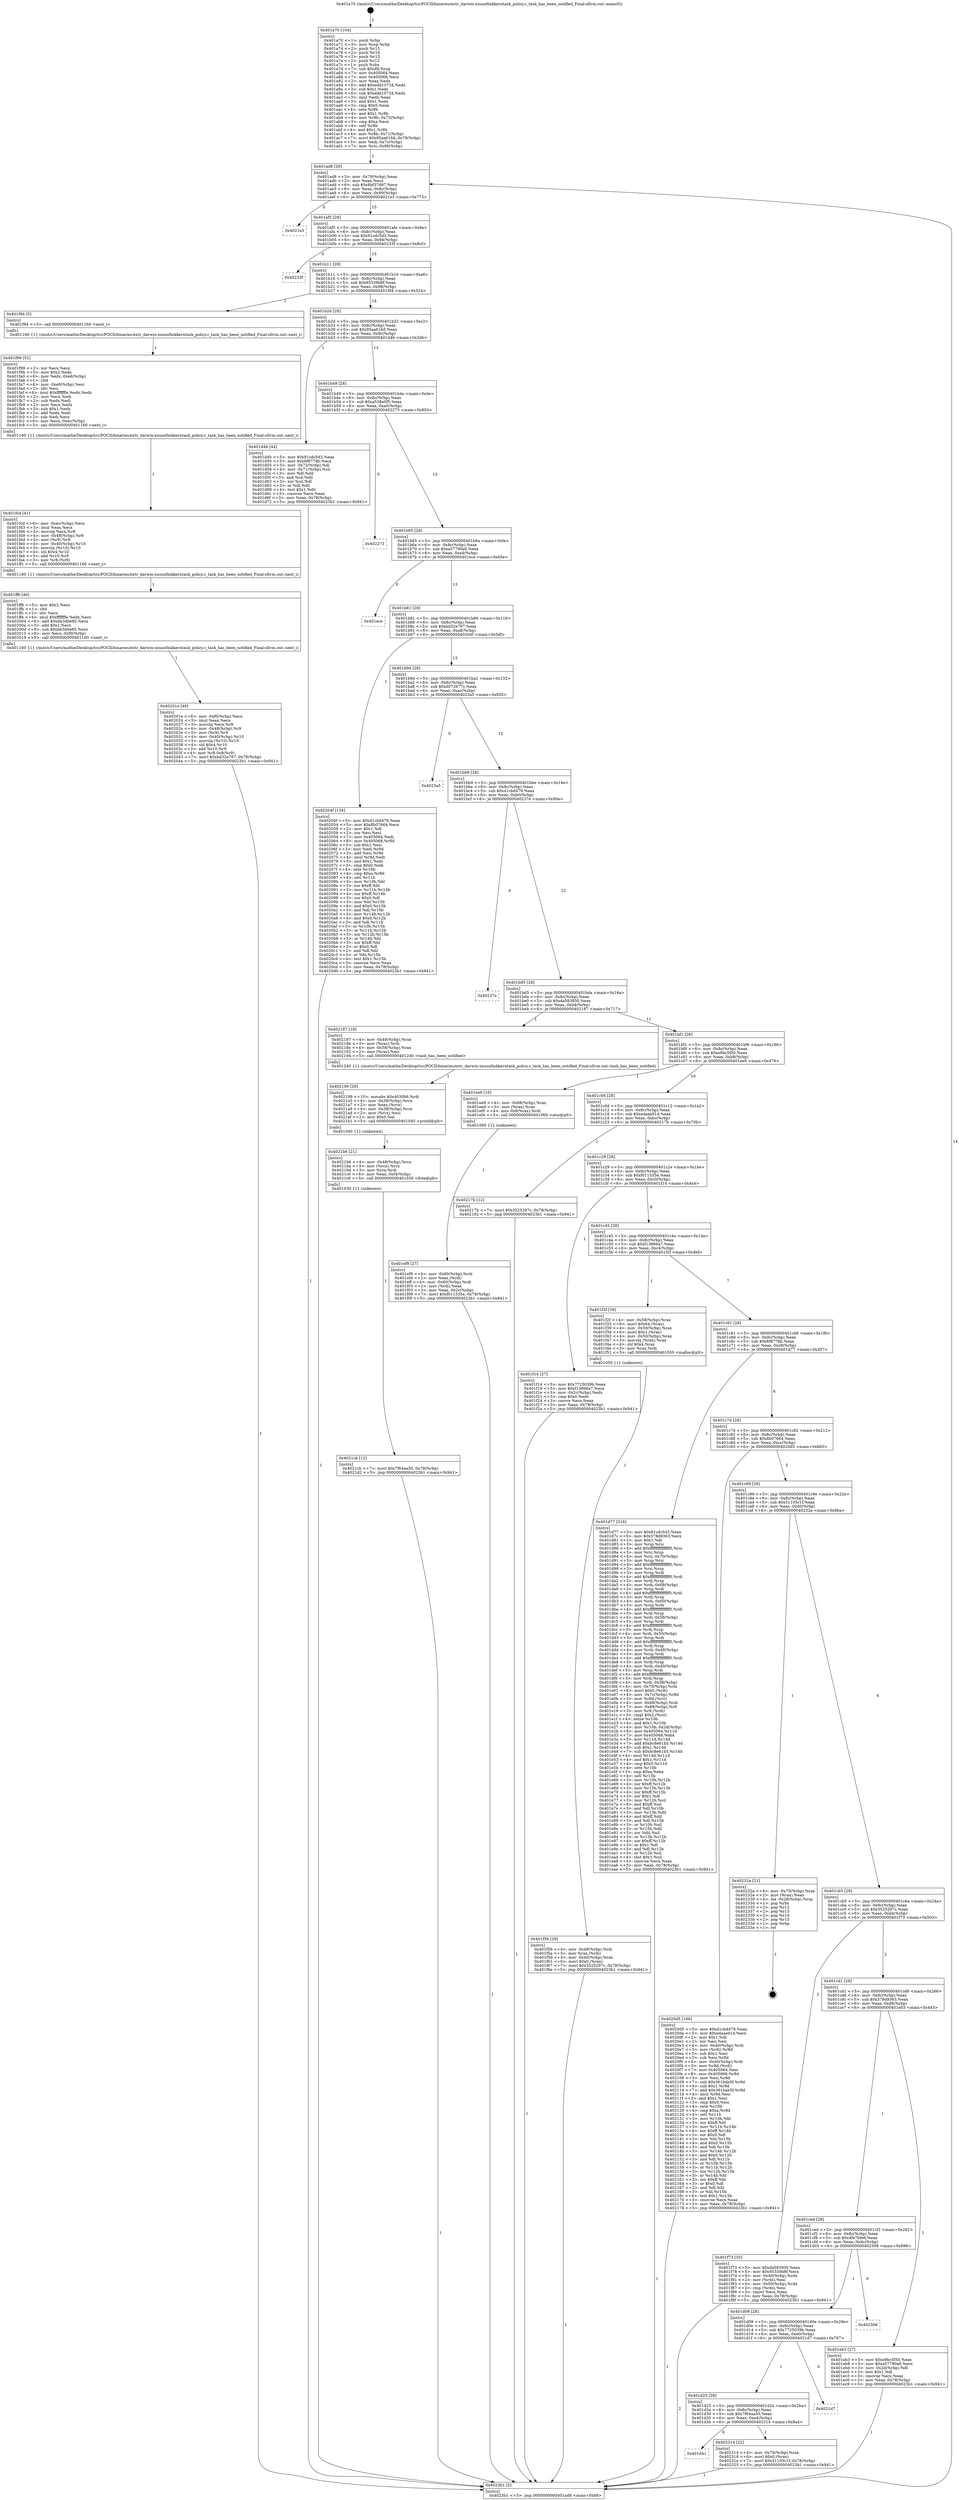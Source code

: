 digraph "0x401a70" {
  label = "0x401a70 (/mnt/c/Users/mathe/Desktop/tcc/POCII/binaries/extr_darwin-xnuosfmkkerntask_policy.c_task_has_been_notified_Final-ollvm.out::main(0))"
  labelloc = "t"
  node[shape=record]

  Entry [label="",width=0.3,height=0.3,shape=circle,fillcolor=black,style=filled]
  "0x401ad8" [label="{
     0x401ad8 [29]\l
     | [instrs]\l
     &nbsp;&nbsp;0x401ad8 \<+3\>: mov -0x78(%rbp),%eax\l
     &nbsp;&nbsp;0x401adb \<+2\>: mov %eax,%ecx\l
     &nbsp;&nbsp;0x401add \<+6\>: sub $0x8bf37d97,%ecx\l
     &nbsp;&nbsp;0x401ae3 \<+6\>: mov %eax,-0x8c(%rbp)\l
     &nbsp;&nbsp;0x401ae9 \<+6\>: mov %ecx,-0x90(%rbp)\l
     &nbsp;&nbsp;0x401aef \<+6\>: je 00000000004021e3 \<main+0x773\>\l
  }"]
  "0x4021e3" [label="{
     0x4021e3\l
  }", style=dashed]
  "0x401af5" [label="{
     0x401af5 [28]\l
     | [instrs]\l
     &nbsp;&nbsp;0x401af5 \<+5\>: jmp 0000000000401afa \<main+0x8a\>\l
     &nbsp;&nbsp;0x401afa \<+6\>: mov -0x8c(%rbp),%eax\l
     &nbsp;&nbsp;0x401b00 \<+5\>: sub $0x91cdc5d3,%eax\l
     &nbsp;&nbsp;0x401b05 \<+6\>: mov %eax,-0x94(%rbp)\l
     &nbsp;&nbsp;0x401b0b \<+6\>: je 000000000040233f \<main+0x8cf\>\l
  }"]
  Exit [label="",width=0.3,height=0.3,shape=circle,fillcolor=black,style=filled,peripheries=2]
  "0x40233f" [label="{
     0x40233f\l
  }", style=dashed]
  "0x401b11" [label="{
     0x401b11 [28]\l
     | [instrs]\l
     &nbsp;&nbsp;0x401b11 \<+5\>: jmp 0000000000401b16 \<main+0xa6\>\l
     &nbsp;&nbsp;0x401b16 \<+6\>: mov -0x8c(%rbp),%eax\l
     &nbsp;&nbsp;0x401b1c \<+5\>: sub $0x95339b8f,%eax\l
     &nbsp;&nbsp;0x401b21 \<+6\>: mov %eax,-0x98(%rbp)\l
     &nbsp;&nbsp;0x401b27 \<+6\>: je 0000000000401f94 \<main+0x524\>\l
  }"]
  "0x401d41" [label="{
     0x401d41\l
  }", style=dashed]
  "0x401f94" [label="{
     0x401f94 [5]\l
     | [instrs]\l
     &nbsp;&nbsp;0x401f94 \<+5\>: call 0000000000401160 \<next_i\>\l
     | [calls]\l
     &nbsp;&nbsp;0x401160 \{1\} (/mnt/c/Users/mathe/Desktop/tcc/POCII/binaries/extr_darwin-xnuosfmkkerntask_policy.c_task_has_been_notified_Final-ollvm.out::next_i)\l
  }"]
  "0x401b2d" [label="{
     0x401b2d [28]\l
     | [instrs]\l
     &nbsp;&nbsp;0x401b2d \<+5\>: jmp 0000000000401b32 \<main+0xc2\>\l
     &nbsp;&nbsp;0x401b32 \<+6\>: mov -0x8c(%rbp),%eax\l
     &nbsp;&nbsp;0x401b38 \<+5\>: sub $0x95aa616d,%eax\l
     &nbsp;&nbsp;0x401b3d \<+6\>: mov %eax,-0x9c(%rbp)\l
     &nbsp;&nbsp;0x401b43 \<+6\>: je 0000000000401d4b \<main+0x2db\>\l
  }"]
  "0x402314" [label="{
     0x402314 [22]\l
     | [instrs]\l
     &nbsp;&nbsp;0x402314 \<+4\>: mov -0x70(%rbp),%rax\l
     &nbsp;&nbsp;0x402318 \<+6\>: movl $0x0,(%rax)\l
     &nbsp;&nbsp;0x40231e \<+7\>: movl $0x31105c1f,-0x78(%rbp)\l
     &nbsp;&nbsp;0x402325 \<+5\>: jmp 00000000004023b1 \<main+0x941\>\l
  }"]
  "0x401d4b" [label="{
     0x401d4b [44]\l
     | [instrs]\l
     &nbsp;&nbsp;0x401d4b \<+5\>: mov $0x91cdc5d3,%eax\l
     &nbsp;&nbsp;0x401d50 \<+5\>: mov $0x6f8778b,%ecx\l
     &nbsp;&nbsp;0x401d55 \<+3\>: mov -0x72(%rbp),%dl\l
     &nbsp;&nbsp;0x401d58 \<+4\>: mov -0x71(%rbp),%sil\l
     &nbsp;&nbsp;0x401d5c \<+3\>: mov %dl,%dil\l
     &nbsp;&nbsp;0x401d5f \<+3\>: and %sil,%dil\l
     &nbsp;&nbsp;0x401d62 \<+3\>: xor %sil,%dl\l
     &nbsp;&nbsp;0x401d65 \<+3\>: or %dl,%dil\l
     &nbsp;&nbsp;0x401d68 \<+4\>: test $0x1,%dil\l
     &nbsp;&nbsp;0x401d6c \<+3\>: cmovne %ecx,%eax\l
     &nbsp;&nbsp;0x401d6f \<+3\>: mov %eax,-0x78(%rbp)\l
     &nbsp;&nbsp;0x401d72 \<+5\>: jmp 00000000004023b1 \<main+0x941\>\l
  }"]
  "0x401b49" [label="{
     0x401b49 [28]\l
     | [instrs]\l
     &nbsp;&nbsp;0x401b49 \<+5\>: jmp 0000000000401b4e \<main+0xde\>\l
     &nbsp;&nbsp;0x401b4e \<+6\>: mov -0x8c(%rbp),%eax\l
     &nbsp;&nbsp;0x401b54 \<+5\>: sub $0xa538e0f5,%eax\l
     &nbsp;&nbsp;0x401b59 \<+6\>: mov %eax,-0xa0(%rbp)\l
     &nbsp;&nbsp;0x401b5f \<+6\>: je 0000000000402273 \<main+0x803\>\l
  }"]
  "0x4023b1" [label="{
     0x4023b1 [5]\l
     | [instrs]\l
     &nbsp;&nbsp;0x4023b1 \<+5\>: jmp 0000000000401ad8 \<main+0x68\>\l
  }"]
  "0x401a70" [label="{
     0x401a70 [104]\l
     | [instrs]\l
     &nbsp;&nbsp;0x401a70 \<+1\>: push %rbp\l
     &nbsp;&nbsp;0x401a71 \<+3\>: mov %rsp,%rbp\l
     &nbsp;&nbsp;0x401a74 \<+2\>: push %r15\l
     &nbsp;&nbsp;0x401a76 \<+2\>: push %r14\l
     &nbsp;&nbsp;0x401a78 \<+2\>: push %r13\l
     &nbsp;&nbsp;0x401a7a \<+2\>: push %r12\l
     &nbsp;&nbsp;0x401a7c \<+1\>: push %rbx\l
     &nbsp;&nbsp;0x401a7d \<+7\>: sub $0xd8,%rsp\l
     &nbsp;&nbsp;0x401a84 \<+7\>: mov 0x405064,%eax\l
     &nbsp;&nbsp;0x401a8b \<+7\>: mov 0x405068,%ecx\l
     &nbsp;&nbsp;0x401a92 \<+2\>: mov %eax,%edx\l
     &nbsp;&nbsp;0x401a94 \<+6\>: add $0xedd10734,%edx\l
     &nbsp;&nbsp;0x401a9a \<+3\>: sub $0x1,%edx\l
     &nbsp;&nbsp;0x401a9d \<+6\>: sub $0xedd10734,%edx\l
     &nbsp;&nbsp;0x401aa3 \<+3\>: imul %edx,%eax\l
     &nbsp;&nbsp;0x401aa6 \<+3\>: and $0x1,%eax\l
     &nbsp;&nbsp;0x401aa9 \<+3\>: cmp $0x0,%eax\l
     &nbsp;&nbsp;0x401aac \<+4\>: sete %r8b\l
     &nbsp;&nbsp;0x401ab0 \<+4\>: and $0x1,%r8b\l
     &nbsp;&nbsp;0x401ab4 \<+4\>: mov %r8b,-0x72(%rbp)\l
     &nbsp;&nbsp;0x401ab8 \<+3\>: cmp $0xa,%ecx\l
     &nbsp;&nbsp;0x401abb \<+4\>: setl %r8b\l
     &nbsp;&nbsp;0x401abf \<+4\>: and $0x1,%r8b\l
     &nbsp;&nbsp;0x401ac3 \<+4\>: mov %r8b,-0x71(%rbp)\l
     &nbsp;&nbsp;0x401ac7 \<+7\>: movl $0x95aa616d,-0x78(%rbp)\l
     &nbsp;&nbsp;0x401ace \<+3\>: mov %edi,-0x7c(%rbp)\l
     &nbsp;&nbsp;0x401ad1 \<+7\>: mov %rsi,-0x88(%rbp)\l
  }"]
  "0x401d25" [label="{
     0x401d25 [28]\l
     | [instrs]\l
     &nbsp;&nbsp;0x401d25 \<+5\>: jmp 0000000000401d2a \<main+0x2ba\>\l
     &nbsp;&nbsp;0x401d2a \<+6\>: mov -0x8c(%rbp),%eax\l
     &nbsp;&nbsp;0x401d30 \<+5\>: sub $0x7f64aa50,%eax\l
     &nbsp;&nbsp;0x401d35 \<+6\>: mov %eax,-0xe4(%rbp)\l
     &nbsp;&nbsp;0x401d3b \<+6\>: je 0000000000402314 \<main+0x8a4\>\l
  }"]
  "0x402273" [label="{
     0x402273\l
  }", style=dashed]
  "0x401b65" [label="{
     0x401b65 [28]\l
     | [instrs]\l
     &nbsp;&nbsp;0x401b65 \<+5\>: jmp 0000000000401b6a \<main+0xfa\>\l
     &nbsp;&nbsp;0x401b6a \<+6\>: mov -0x8c(%rbp),%eax\l
     &nbsp;&nbsp;0x401b70 \<+5\>: sub $0xa57790a0,%eax\l
     &nbsp;&nbsp;0x401b75 \<+6\>: mov %eax,-0xa4(%rbp)\l
     &nbsp;&nbsp;0x401b7b \<+6\>: je 0000000000401ece \<main+0x45e\>\l
  }"]
  "0x4021d7" [label="{
     0x4021d7\l
  }", style=dashed]
  "0x401ece" [label="{
     0x401ece\l
  }", style=dashed]
  "0x401b81" [label="{
     0x401b81 [28]\l
     | [instrs]\l
     &nbsp;&nbsp;0x401b81 \<+5\>: jmp 0000000000401b86 \<main+0x116\>\l
     &nbsp;&nbsp;0x401b86 \<+6\>: mov -0x8c(%rbp),%eax\l
     &nbsp;&nbsp;0x401b8c \<+5\>: sub $0xbd32e797,%eax\l
     &nbsp;&nbsp;0x401b91 \<+6\>: mov %eax,-0xa8(%rbp)\l
     &nbsp;&nbsp;0x401b97 \<+6\>: je 000000000040204f \<main+0x5df\>\l
  }"]
  "0x401d09" [label="{
     0x401d09 [28]\l
     | [instrs]\l
     &nbsp;&nbsp;0x401d09 \<+5\>: jmp 0000000000401d0e \<main+0x29e\>\l
     &nbsp;&nbsp;0x401d0e \<+6\>: mov -0x8c(%rbp),%eax\l
     &nbsp;&nbsp;0x401d14 \<+5\>: sub $0x7725039b,%eax\l
     &nbsp;&nbsp;0x401d19 \<+6\>: mov %eax,-0xe0(%rbp)\l
     &nbsp;&nbsp;0x401d1f \<+6\>: je 00000000004021d7 \<main+0x767\>\l
  }"]
  "0x40204f" [label="{
     0x40204f [134]\l
     | [instrs]\l
     &nbsp;&nbsp;0x40204f \<+5\>: mov $0xd1cbd479,%eax\l
     &nbsp;&nbsp;0x402054 \<+5\>: mov $0x8b07664,%ecx\l
     &nbsp;&nbsp;0x402059 \<+2\>: mov $0x1,%dl\l
     &nbsp;&nbsp;0x40205b \<+2\>: xor %esi,%esi\l
     &nbsp;&nbsp;0x40205d \<+7\>: mov 0x405064,%edi\l
     &nbsp;&nbsp;0x402064 \<+8\>: mov 0x405068,%r8d\l
     &nbsp;&nbsp;0x40206c \<+3\>: sub $0x1,%esi\l
     &nbsp;&nbsp;0x40206f \<+3\>: mov %edi,%r9d\l
     &nbsp;&nbsp;0x402072 \<+3\>: add %esi,%r9d\l
     &nbsp;&nbsp;0x402075 \<+4\>: imul %r9d,%edi\l
     &nbsp;&nbsp;0x402079 \<+3\>: and $0x1,%edi\l
     &nbsp;&nbsp;0x40207c \<+3\>: cmp $0x0,%edi\l
     &nbsp;&nbsp;0x40207f \<+4\>: sete %r10b\l
     &nbsp;&nbsp;0x402083 \<+4\>: cmp $0xa,%r8d\l
     &nbsp;&nbsp;0x402087 \<+4\>: setl %r11b\l
     &nbsp;&nbsp;0x40208b \<+3\>: mov %r10b,%bl\l
     &nbsp;&nbsp;0x40208e \<+3\>: xor $0xff,%bl\l
     &nbsp;&nbsp;0x402091 \<+3\>: mov %r11b,%r14b\l
     &nbsp;&nbsp;0x402094 \<+4\>: xor $0xff,%r14b\l
     &nbsp;&nbsp;0x402098 \<+3\>: xor $0x0,%dl\l
     &nbsp;&nbsp;0x40209b \<+3\>: mov %bl,%r15b\l
     &nbsp;&nbsp;0x40209e \<+4\>: and $0x0,%r15b\l
     &nbsp;&nbsp;0x4020a2 \<+3\>: and %dl,%r10b\l
     &nbsp;&nbsp;0x4020a5 \<+3\>: mov %r14b,%r12b\l
     &nbsp;&nbsp;0x4020a8 \<+4\>: and $0x0,%r12b\l
     &nbsp;&nbsp;0x4020ac \<+3\>: and %dl,%r11b\l
     &nbsp;&nbsp;0x4020af \<+3\>: or %r10b,%r15b\l
     &nbsp;&nbsp;0x4020b2 \<+3\>: or %r11b,%r12b\l
     &nbsp;&nbsp;0x4020b5 \<+3\>: xor %r12b,%r15b\l
     &nbsp;&nbsp;0x4020b8 \<+3\>: or %r14b,%bl\l
     &nbsp;&nbsp;0x4020bb \<+3\>: xor $0xff,%bl\l
     &nbsp;&nbsp;0x4020be \<+3\>: or $0x0,%dl\l
     &nbsp;&nbsp;0x4020c1 \<+2\>: and %dl,%bl\l
     &nbsp;&nbsp;0x4020c3 \<+3\>: or %bl,%r15b\l
     &nbsp;&nbsp;0x4020c6 \<+4\>: test $0x1,%r15b\l
     &nbsp;&nbsp;0x4020ca \<+3\>: cmovne %ecx,%eax\l
     &nbsp;&nbsp;0x4020cd \<+3\>: mov %eax,-0x78(%rbp)\l
     &nbsp;&nbsp;0x4020d0 \<+5\>: jmp 00000000004023b1 \<main+0x941\>\l
  }"]
  "0x401b9d" [label="{
     0x401b9d [28]\l
     | [instrs]\l
     &nbsp;&nbsp;0x401b9d \<+5\>: jmp 0000000000401ba2 \<main+0x132\>\l
     &nbsp;&nbsp;0x401ba2 \<+6\>: mov -0x8c(%rbp),%eax\l
     &nbsp;&nbsp;0x401ba8 \<+5\>: sub $0xd072677c,%eax\l
     &nbsp;&nbsp;0x401bad \<+6\>: mov %eax,-0xac(%rbp)\l
     &nbsp;&nbsp;0x401bb3 \<+6\>: je 00000000004023a5 \<main+0x935\>\l
  }"]
  "0x402308" [label="{
     0x402308\l
  }", style=dashed]
  "0x4023a5" [label="{
     0x4023a5\l
  }", style=dashed]
  "0x401bb9" [label="{
     0x401bb9 [28]\l
     | [instrs]\l
     &nbsp;&nbsp;0x401bb9 \<+5\>: jmp 0000000000401bbe \<main+0x14e\>\l
     &nbsp;&nbsp;0x401bbe \<+6\>: mov -0x8c(%rbp),%eax\l
     &nbsp;&nbsp;0x401bc4 \<+5\>: sub $0xd1cbd479,%eax\l
     &nbsp;&nbsp;0x401bc9 \<+6\>: mov %eax,-0xb0(%rbp)\l
     &nbsp;&nbsp;0x401bcf \<+6\>: je 000000000040237e \<main+0x90e\>\l
  }"]
  "0x4021cb" [label="{
     0x4021cb [12]\l
     | [instrs]\l
     &nbsp;&nbsp;0x4021cb \<+7\>: movl $0x7f64aa50,-0x78(%rbp)\l
     &nbsp;&nbsp;0x4021d2 \<+5\>: jmp 00000000004023b1 \<main+0x941\>\l
  }"]
  "0x40237e" [label="{
     0x40237e\l
  }", style=dashed]
  "0x401bd5" [label="{
     0x401bd5 [28]\l
     | [instrs]\l
     &nbsp;&nbsp;0x401bd5 \<+5\>: jmp 0000000000401bda \<main+0x16a\>\l
     &nbsp;&nbsp;0x401bda \<+6\>: mov -0x8c(%rbp),%eax\l
     &nbsp;&nbsp;0x401be0 \<+5\>: sub $0xda583930,%eax\l
     &nbsp;&nbsp;0x401be5 \<+6\>: mov %eax,-0xb4(%rbp)\l
     &nbsp;&nbsp;0x401beb \<+6\>: je 0000000000402187 \<main+0x717\>\l
  }"]
  "0x4021b6" [label="{
     0x4021b6 [21]\l
     | [instrs]\l
     &nbsp;&nbsp;0x4021b6 \<+4\>: mov -0x48(%rbp),%rcx\l
     &nbsp;&nbsp;0x4021ba \<+3\>: mov (%rcx),%rcx\l
     &nbsp;&nbsp;0x4021bd \<+3\>: mov %rcx,%rdi\l
     &nbsp;&nbsp;0x4021c0 \<+6\>: mov %eax,-0xf4(%rbp)\l
     &nbsp;&nbsp;0x4021c6 \<+5\>: call 0000000000401030 \<free@plt\>\l
     | [calls]\l
     &nbsp;&nbsp;0x401030 \{1\} (unknown)\l
  }"]
  "0x402187" [label="{
     0x402187 [18]\l
     | [instrs]\l
     &nbsp;&nbsp;0x402187 \<+4\>: mov -0x48(%rbp),%rax\l
     &nbsp;&nbsp;0x40218b \<+3\>: mov (%rax),%rdi\l
     &nbsp;&nbsp;0x40218e \<+4\>: mov -0x58(%rbp),%rax\l
     &nbsp;&nbsp;0x402192 \<+2\>: mov (%rax),%esi\l
     &nbsp;&nbsp;0x402194 \<+5\>: call 0000000000401240 \<task_has_been_notified\>\l
     | [calls]\l
     &nbsp;&nbsp;0x401240 \{1\} (/mnt/c/Users/mathe/Desktop/tcc/POCII/binaries/extr_darwin-xnuosfmkkerntask_policy.c_task_has_been_notified_Final-ollvm.out::task_has_been_notified)\l
  }"]
  "0x401bf1" [label="{
     0x401bf1 [28]\l
     | [instrs]\l
     &nbsp;&nbsp;0x401bf1 \<+5\>: jmp 0000000000401bf6 \<main+0x186\>\l
     &nbsp;&nbsp;0x401bf6 \<+6\>: mov -0x8c(%rbp),%eax\l
     &nbsp;&nbsp;0x401bfc \<+5\>: sub $0xe9bc5f50,%eax\l
     &nbsp;&nbsp;0x401c01 \<+6\>: mov %eax,-0xb8(%rbp)\l
     &nbsp;&nbsp;0x401c07 \<+6\>: je 0000000000401ee9 \<main+0x479\>\l
  }"]
  "0x402199" [label="{
     0x402199 [29]\l
     | [instrs]\l
     &nbsp;&nbsp;0x402199 \<+10\>: movabs $0x4030b6,%rdi\l
     &nbsp;&nbsp;0x4021a3 \<+4\>: mov -0x38(%rbp),%rcx\l
     &nbsp;&nbsp;0x4021a7 \<+2\>: mov %eax,(%rcx)\l
     &nbsp;&nbsp;0x4021a9 \<+4\>: mov -0x38(%rbp),%rcx\l
     &nbsp;&nbsp;0x4021ad \<+2\>: mov (%rcx),%esi\l
     &nbsp;&nbsp;0x4021af \<+2\>: mov $0x0,%al\l
     &nbsp;&nbsp;0x4021b1 \<+5\>: call 0000000000401040 \<printf@plt\>\l
     | [calls]\l
     &nbsp;&nbsp;0x401040 \{1\} (unknown)\l
  }"]
  "0x401ee9" [label="{
     0x401ee9 [16]\l
     | [instrs]\l
     &nbsp;&nbsp;0x401ee9 \<+4\>: mov -0x68(%rbp),%rax\l
     &nbsp;&nbsp;0x401eed \<+3\>: mov (%rax),%rax\l
     &nbsp;&nbsp;0x401ef0 \<+4\>: mov 0x8(%rax),%rdi\l
     &nbsp;&nbsp;0x401ef4 \<+5\>: call 0000000000401060 \<atoi@plt\>\l
     | [calls]\l
     &nbsp;&nbsp;0x401060 \{1\} (unknown)\l
  }"]
  "0x401c0d" [label="{
     0x401c0d [28]\l
     | [instrs]\l
     &nbsp;&nbsp;0x401c0d \<+5\>: jmp 0000000000401c12 \<main+0x1a2\>\l
     &nbsp;&nbsp;0x401c12 \<+6\>: mov -0x8c(%rbp),%eax\l
     &nbsp;&nbsp;0x401c18 \<+5\>: sub $0xedaaa91d,%eax\l
     &nbsp;&nbsp;0x401c1d \<+6\>: mov %eax,-0xbc(%rbp)\l
     &nbsp;&nbsp;0x401c23 \<+6\>: je 000000000040217b \<main+0x70b\>\l
  }"]
  "0x40201e" [label="{
     0x40201e [49]\l
     | [instrs]\l
     &nbsp;&nbsp;0x40201e \<+6\>: mov -0xf0(%rbp),%ecx\l
     &nbsp;&nbsp;0x402024 \<+3\>: imul %eax,%ecx\l
     &nbsp;&nbsp;0x402027 \<+3\>: movslq %ecx,%r8\l
     &nbsp;&nbsp;0x40202a \<+4\>: mov -0x48(%rbp),%r9\l
     &nbsp;&nbsp;0x40202e \<+3\>: mov (%r9),%r9\l
     &nbsp;&nbsp;0x402031 \<+4\>: mov -0x40(%rbp),%r10\l
     &nbsp;&nbsp;0x402035 \<+3\>: movslq (%r10),%r10\l
     &nbsp;&nbsp;0x402038 \<+4\>: shl $0x4,%r10\l
     &nbsp;&nbsp;0x40203c \<+3\>: add %r10,%r9\l
     &nbsp;&nbsp;0x40203f \<+4\>: mov %r8,0x8(%r9)\l
     &nbsp;&nbsp;0x402043 \<+7\>: movl $0xbd32e797,-0x78(%rbp)\l
     &nbsp;&nbsp;0x40204a \<+5\>: jmp 00000000004023b1 \<main+0x941\>\l
  }"]
  "0x40217b" [label="{
     0x40217b [12]\l
     | [instrs]\l
     &nbsp;&nbsp;0x40217b \<+7\>: movl $0x3525297c,-0x78(%rbp)\l
     &nbsp;&nbsp;0x402182 \<+5\>: jmp 00000000004023b1 \<main+0x941\>\l
  }"]
  "0x401c29" [label="{
     0x401c29 [28]\l
     | [instrs]\l
     &nbsp;&nbsp;0x401c29 \<+5\>: jmp 0000000000401c2e \<main+0x1be\>\l
     &nbsp;&nbsp;0x401c2e \<+6\>: mov -0x8c(%rbp),%eax\l
     &nbsp;&nbsp;0x401c34 \<+5\>: sub $0xf011535e,%eax\l
     &nbsp;&nbsp;0x401c39 \<+6\>: mov %eax,-0xc0(%rbp)\l
     &nbsp;&nbsp;0x401c3f \<+6\>: je 0000000000401f14 \<main+0x4a4\>\l
  }"]
  "0x401ff6" [label="{
     0x401ff6 [40]\l
     | [instrs]\l
     &nbsp;&nbsp;0x401ff6 \<+5\>: mov $0x2,%ecx\l
     &nbsp;&nbsp;0x401ffb \<+1\>: cltd\l
     &nbsp;&nbsp;0x401ffc \<+2\>: idiv %ecx\l
     &nbsp;&nbsp;0x401ffe \<+6\>: imul $0xfffffffe,%edx,%ecx\l
     &nbsp;&nbsp;0x402004 \<+6\>: add $0xbb3d0e85,%ecx\l
     &nbsp;&nbsp;0x40200a \<+3\>: add $0x1,%ecx\l
     &nbsp;&nbsp;0x40200d \<+6\>: sub $0xbb3d0e85,%ecx\l
     &nbsp;&nbsp;0x402013 \<+6\>: mov %ecx,-0xf0(%rbp)\l
     &nbsp;&nbsp;0x402019 \<+5\>: call 0000000000401160 \<next_i\>\l
     | [calls]\l
     &nbsp;&nbsp;0x401160 \{1\} (/mnt/c/Users/mathe/Desktop/tcc/POCII/binaries/extr_darwin-xnuosfmkkerntask_policy.c_task_has_been_notified_Final-ollvm.out::next_i)\l
  }"]
  "0x401f14" [label="{
     0x401f14 [27]\l
     | [instrs]\l
     &nbsp;&nbsp;0x401f14 \<+5\>: mov $0x7725039b,%eax\l
     &nbsp;&nbsp;0x401f19 \<+5\>: mov $0xf13866a7,%ecx\l
     &nbsp;&nbsp;0x401f1e \<+3\>: mov -0x2c(%rbp),%edx\l
     &nbsp;&nbsp;0x401f21 \<+3\>: cmp $0x0,%edx\l
     &nbsp;&nbsp;0x401f24 \<+3\>: cmove %ecx,%eax\l
     &nbsp;&nbsp;0x401f27 \<+3\>: mov %eax,-0x78(%rbp)\l
     &nbsp;&nbsp;0x401f2a \<+5\>: jmp 00000000004023b1 \<main+0x941\>\l
  }"]
  "0x401c45" [label="{
     0x401c45 [28]\l
     | [instrs]\l
     &nbsp;&nbsp;0x401c45 \<+5\>: jmp 0000000000401c4a \<main+0x1da\>\l
     &nbsp;&nbsp;0x401c4a \<+6\>: mov -0x8c(%rbp),%eax\l
     &nbsp;&nbsp;0x401c50 \<+5\>: sub $0xf13866a7,%eax\l
     &nbsp;&nbsp;0x401c55 \<+6\>: mov %eax,-0xc4(%rbp)\l
     &nbsp;&nbsp;0x401c5b \<+6\>: je 0000000000401f2f \<main+0x4bf\>\l
  }"]
  "0x401fcd" [label="{
     0x401fcd [41]\l
     | [instrs]\l
     &nbsp;&nbsp;0x401fcd \<+6\>: mov -0xec(%rbp),%ecx\l
     &nbsp;&nbsp;0x401fd3 \<+3\>: imul %eax,%ecx\l
     &nbsp;&nbsp;0x401fd6 \<+3\>: movslq %ecx,%r8\l
     &nbsp;&nbsp;0x401fd9 \<+4\>: mov -0x48(%rbp),%r9\l
     &nbsp;&nbsp;0x401fdd \<+3\>: mov (%r9),%r9\l
     &nbsp;&nbsp;0x401fe0 \<+4\>: mov -0x40(%rbp),%r10\l
     &nbsp;&nbsp;0x401fe4 \<+3\>: movslq (%r10),%r10\l
     &nbsp;&nbsp;0x401fe7 \<+4\>: shl $0x4,%r10\l
     &nbsp;&nbsp;0x401feb \<+3\>: add %r10,%r9\l
     &nbsp;&nbsp;0x401fee \<+3\>: mov %r8,(%r9)\l
     &nbsp;&nbsp;0x401ff1 \<+5\>: call 0000000000401160 \<next_i\>\l
     | [calls]\l
     &nbsp;&nbsp;0x401160 \{1\} (/mnt/c/Users/mathe/Desktop/tcc/POCII/binaries/extr_darwin-xnuosfmkkerntask_policy.c_task_has_been_notified_Final-ollvm.out::next_i)\l
  }"]
  "0x401f2f" [label="{
     0x401f2f [39]\l
     | [instrs]\l
     &nbsp;&nbsp;0x401f2f \<+4\>: mov -0x58(%rbp),%rax\l
     &nbsp;&nbsp;0x401f33 \<+6\>: movl $0x64,(%rax)\l
     &nbsp;&nbsp;0x401f39 \<+4\>: mov -0x50(%rbp),%rax\l
     &nbsp;&nbsp;0x401f3d \<+6\>: movl $0x1,(%rax)\l
     &nbsp;&nbsp;0x401f43 \<+4\>: mov -0x50(%rbp),%rax\l
     &nbsp;&nbsp;0x401f47 \<+3\>: movslq (%rax),%rax\l
     &nbsp;&nbsp;0x401f4a \<+4\>: shl $0x4,%rax\l
     &nbsp;&nbsp;0x401f4e \<+3\>: mov %rax,%rdi\l
     &nbsp;&nbsp;0x401f51 \<+5\>: call 0000000000401050 \<malloc@plt\>\l
     | [calls]\l
     &nbsp;&nbsp;0x401050 \{1\} (unknown)\l
  }"]
  "0x401c61" [label="{
     0x401c61 [28]\l
     | [instrs]\l
     &nbsp;&nbsp;0x401c61 \<+5\>: jmp 0000000000401c66 \<main+0x1f6\>\l
     &nbsp;&nbsp;0x401c66 \<+6\>: mov -0x8c(%rbp),%eax\l
     &nbsp;&nbsp;0x401c6c \<+5\>: sub $0x6f8778b,%eax\l
     &nbsp;&nbsp;0x401c71 \<+6\>: mov %eax,-0xc8(%rbp)\l
     &nbsp;&nbsp;0x401c77 \<+6\>: je 0000000000401d77 \<main+0x307\>\l
  }"]
  "0x401f99" [label="{
     0x401f99 [52]\l
     | [instrs]\l
     &nbsp;&nbsp;0x401f99 \<+2\>: xor %ecx,%ecx\l
     &nbsp;&nbsp;0x401f9b \<+5\>: mov $0x2,%edx\l
     &nbsp;&nbsp;0x401fa0 \<+6\>: mov %edx,-0xe8(%rbp)\l
     &nbsp;&nbsp;0x401fa6 \<+1\>: cltd\l
     &nbsp;&nbsp;0x401fa7 \<+6\>: mov -0xe8(%rbp),%esi\l
     &nbsp;&nbsp;0x401fad \<+2\>: idiv %esi\l
     &nbsp;&nbsp;0x401faf \<+6\>: imul $0xfffffffe,%edx,%edx\l
     &nbsp;&nbsp;0x401fb5 \<+2\>: mov %ecx,%edi\l
     &nbsp;&nbsp;0x401fb7 \<+2\>: sub %edx,%edi\l
     &nbsp;&nbsp;0x401fb9 \<+2\>: mov %ecx,%edx\l
     &nbsp;&nbsp;0x401fbb \<+3\>: sub $0x1,%edx\l
     &nbsp;&nbsp;0x401fbe \<+2\>: add %edx,%edi\l
     &nbsp;&nbsp;0x401fc0 \<+2\>: sub %edi,%ecx\l
     &nbsp;&nbsp;0x401fc2 \<+6\>: mov %ecx,-0xec(%rbp)\l
     &nbsp;&nbsp;0x401fc8 \<+5\>: call 0000000000401160 \<next_i\>\l
     | [calls]\l
     &nbsp;&nbsp;0x401160 \{1\} (/mnt/c/Users/mathe/Desktop/tcc/POCII/binaries/extr_darwin-xnuosfmkkerntask_policy.c_task_has_been_notified_Final-ollvm.out::next_i)\l
  }"]
  "0x401d77" [label="{
     0x401d77 [316]\l
     | [instrs]\l
     &nbsp;&nbsp;0x401d77 \<+5\>: mov $0x91cdc5d3,%eax\l
     &nbsp;&nbsp;0x401d7c \<+5\>: mov $0x378d9363,%ecx\l
     &nbsp;&nbsp;0x401d81 \<+2\>: mov $0x1,%dl\l
     &nbsp;&nbsp;0x401d83 \<+3\>: mov %rsp,%rsi\l
     &nbsp;&nbsp;0x401d86 \<+4\>: add $0xfffffffffffffff0,%rsi\l
     &nbsp;&nbsp;0x401d8a \<+3\>: mov %rsi,%rsp\l
     &nbsp;&nbsp;0x401d8d \<+4\>: mov %rsi,-0x70(%rbp)\l
     &nbsp;&nbsp;0x401d91 \<+3\>: mov %rsp,%rsi\l
     &nbsp;&nbsp;0x401d94 \<+4\>: add $0xfffffffffffffff0,%rsi\l
     &nbsp;&nbsp;0x401d98 \<+3\>: mov %rsi,%rsp\l
     &nbsp;&nbsp;0x401d9b \<+3\>: mov %rsp,%rdi\l
     &nbsp;&nbsp;0x401d9e \<+4\>: add $0xfffffffffffffff0,%rdi\l
     &nbsp;&nbsp;0x401da2 \<+3\>: mov %rdi,%rsp\l
     &nbsp;&nbsp;0x401da5 \<+4\>: mov %rdi,-0x68(%rbp)\l
     &nbsp;&nbsp;0x401da9 \<+3\>: mov %rsp,%rdi\l
     &nbsp;&nbsp;0x401dac \<+4\>: add $0xfffffffffffffff0,%rdi\l
     &nbsp;&nbsp;0x401db0 \<+3\>: mov %rdi,%rsp\l
     &nbsp;&nbsp;0x401db3 \<+4\>: mov %rdi,-0x60(%rbp)\l
     &nbsp;&nbsp;0x401db7 \<+3\>: mov %rsp,%rdi\l
     &nbsp;&nbsp;0x401dba \<+4\>: add $0xfffffffffffffff0,%rdi\l
     &nbsp;&nbsp;0x401dbe \<+3\>: mov %rdi,%rsp\l
     &nbsp;&nbsp;0x401dc1 \<+4\>: mov %rdi,-0x58(%rbp)\l
     &nbsp;&nbsp;0x401dc5 \<+3\>: mov %rsp,%rdi\l
     &nbsp;&nbsp;0x401dc8 \<+4\>: add $0xfffffffffffffff0,%rdi\l
     &nbsp;&nbsp;0x401dcc \<+3\>: mov %rdi,%rsp\l
     &nbsp;&nbsp;0x401dcf \<+4\>: mov %rdi,-0x50(%rbp)\l
     &nbsp;&nbsp;0x401dd3 \<+3\>: mov %rsp,%rdi\l
     &nbsp;&nbsp;0x401dd6 \<+4\>: add $0xfffffffffffffff0,%rdi\l
     &nbsp;&nbsp;0x401dda \<+3\>: mov %rdi,%rsp\l
     &nbsp;&nbsp;0x401ddd \<+4\>: mov %rdi,-0x48(%rbp)\l
     &nbsp;&nbsp;0x401de1 \<+3\>: mov %rsp,%rdi\l
     &nbsp;&nbsp;0x401de4 \<+4\>: add $0xfffffffffffffff0,%rdi\l
     &nbsp;&nbsp;0x401de8 \<+3\>: mov %rdi,%rsp\l
     &nbsp;&nbsp;0x401deb \<+4\>: mov %rdi,-0x40(%rbp)\l
     &nbsp;&nbsp;0x401def \<+3\>: mov %rsp,%rdi\l
     &nbsp;&nbsp;0x401df2 \<+4\>: add $0xfffffffffffffff0,%rdi\l
     &nbsp;&nbsp;0x401df6 \<+3\>: mov %rdi,%rsp\l
     &nbsp;&nbsp;0x401df9 \<+4\>: mov %rdi,-0x38(%rbp)\l
     &nbsp;&nbsp;0x401dfd \<+4\>: mov -0x70(%rbp),%rdi\l
     &nbsp;&nbsp;0x401e01 \<+6\>: movl $0x0,(%rdi)\l
     &nbsp;&nbsp;0x401e07 \<+4\>: mov -0x7c(%rbp),%r8d\l
     &nbsp;&nbsp;0x401e0b \<+3\>: mov %r8d,(%rsi)\l
     &nbsp;&nbsp;0x401e0e \<+4\>: mov -0x68(%rbp),%rdi\l
     &nbsp;&nbsp;0x401e12 \<+7\>: mov -0x88(%rbp),%r9\l
     &nbsp;&nbsp;0x401e19 \<+3\>: mov %r9,(%rdi)\l
     &nbsp;&nbsp;0x401e1c \<+3\>: cmpl $0x2,(%rsi)\l
     &nbsp;&nbsp;0x401e1f \<+4\>: setne %r10b\l
     &nbsp;&nbsp;0x401e23 \<+4\>: and $0x1,%r10b\l
     &nbsp;&nbsp;0x401e27 \<+4\>: mov %r10b,-0x2d(%rbp)\l
     &nbsp;&nbsp;0x401e2b \<+8\>: mov 0x405064,%r11d\l
     &nbsp;&nbsp;0x401e33 \<+7\>: mov 0x405068,%ebx\l
     &nbsp;&nbsp;0x401e3a \<+3\>: mov %r11d,%r14d\l
     &nbsp;&nbsp;0x401e3d \<+7\>: add $0xbc8e61b5,%r14d\l
     &nbsp;&nbsp;0x401e44 \<+4\>: sub $0x1,%r14d\l
     &nbsp;&nbsp;0x401e48 \<+7\>: sub $0xbc8e61b5,%r14d\l
     &nbsp;&nbsp;0x401e4f \<+4\>: imul %r14d,%r11d\l
     &nbsp;&nbsp;0x401e53 \<+4\>: and $0x1,%r11d\l
     &nbsp;&nbsp;0x401e57 \<+4\>: cmp $0x0,%r11d\l
     &nbsp;&nbsp;0x401e5b \<+4\>: sete %r10b\l
     &nbsp;&nbsp;0x401e5f \<+3\>: cmp $0xa,%ebx\l
     &nbsp;&nbsp;0x401e62 \<+4\>: setl %r15b\l
     &nbsp;&nbsp;0x401e66 \<+3\>: mov %r10b,%r12b\l
     &nbsp;&nbsp;0x401e69 \<+4\>: xor $0xff,%r12b\l
     &nbsp;&nbsp;0x401e6d \<+3\>: mov %r15b,%r13b\l
     &nbsp;&nbsp;0x401e70 \<+4\>: xor $0xff,%r13b\l
     &nbsp;&nbsp;0x401e74 \<+3\>: xor $0x1,%dl\l
     &nbsp;&nbsp;0x401e77 \<+3\>: mov %r12b,%sil\l
     &nbsp;&nbsp;0x401e7a \<+4\>: and $0xff,%sil\l
     &nbsp;&nbsp;0x401e7e \<+3\>: and %dl,%r10b\l
     &nbsp;&nbsp;0x401e81 \<+3\>: mov %r13b,%dil\l
     &nbsp;&nbsp;0x401e84 \<+4\>: and $0xff,%dil\l
     &nbsp;&nbsp;0x401e88 \<+3\>: and %dl,%r15b\l
     &nbsp;&nbsp;0x401e8b \<+3\>: or %r10b,%sil\l
     &nbsp;&nbsp;0x401e8e \<+3\>: or %r15b,%dil\l
     &nbsp;&nbsp;0x401e91 \<+3\>: xor %dil,%sil\l
     &nbsp;&nbsp;0x401e94 \<+3\>: or %r13b,%r12b\l
     &nbsp;&nbsp;0x401e97 \<+4\>: xor $0xff,%r12b\l
     &nbsp;&nbsp;0x401e9b \<+3\>: or $0x1,%dl\l
     &nbsp;&nbsp;0x401e9e \<+3\>: and %dl,%r12b\l
     &nbsp;&nbsp;0x401ea1 \<+3\>: or %r12b,%sil\l
     &nbsp;&nbsp;0x401ea4 \<+4\>: test $0x1,%sil\l
     &nbsp;&nbsp;0x401ea8 \<+3\>: cmovne %ecx,%eax\l
     &nbsp;&nbsp;0x401eab \<+3\>: mov %eax,-0x78(%rbp)\l
     &nbsp;&nbsp;0x401eae \<+5\>: jmp 00000000004023b1 \<main+0x941\>\l
  }"]
  "0x401c7d" [label="{
     0x401c7d [28]\l
     | [instrs]\l
     &nbsp;&nbsp;0x401c7d \<+5\>: jmp 0000000000401c82 \<main+0x212\>\l
     &nbsp;&nbsp;0x401c82 \<+6\>: mov -0x8c(%rbp),%eax\l
     &nbsp;&nbsp;0x401c88 \<+5\>: sub $0x8b07664,%eax\l
     &nbsp;&nbsp;0x401c8d \<+6\>: mov %eax,-0xcc(%rbp)\l
     &nbsp;&nbsp;0x401c93 \<+6\>: je 00000000004020d5 \<main+0x665\>\l
  }"]
  "0x401f56" [label="{
     0x401f56 [29]\l
     | [instrs]\l
     &nbsp;&nbsp;0x401f56 \<+4\>: mov -0x48(%rbp),%rdi\l
     &nbsp;&nbsp;0x401f5a \<+3\>: mov %rax,(%rdi)\l
     &nbsp;&nbsp;0x401f5d \<+4\>: mov -0x40(%rbp),%rax\l
     &nbsp;&nbsp;0x401f61 \<+6\>: movl $0x0,(%rax)\l
     &nbsp;&nbsp;0x401f67 \<+7\>: movl $0x3525297c,-0x78(%rbp)\l
     &nbsp;&nbsp;0x401f6e \<+5\>: jmp 00000000004023b1 \<main+0x941\>\l
  }"]
  "0x401ef9" [label="{
     0x401ef9 [27]\l
     | [instrs]\l
     &nbsp;&nbsp;0x401ef9 \<+4\>: mov -0x60(%rbp),%rdi\l
     &nbsp;&nbsp;0x401efd \<+2\>: mov %eax,(%rdi)\l
     &nbsp;&nbsp;0x401eff \<+4\>: mov -0x60(%rbp),%rdi\l
     &nbsp;&nbsp;0x401f03 \<+2\>: mov (%rdi),%eax\l
     &nbsp;&nbsp;0x401f05 \<+3\>: mov %eax,-0x2c(%rbp)\l
     &nbsp;&nbsp;0x401f08 \<+7\>: movl $0xf011535e,-0x78(%rbp)\l
     &nbsp;&nbsp;0x401f0f \<+5\>: jmp 00000000004023b1 \<main+0x941\>\l
  }"]
  "0x4020d5" [label="{
     0x4020d5 [166]\l
     | [instrs]\l
     &nbsp;&nbsp;0x4020d5 \<+5\>: mov $0xd1cbd479,%eax\l
     &nbsp;&nbsp;0x4020da \<+5\>: mov $0xedaaa91d,%ecx\l
     &nbsp;&nbsp;0x4020df \<+2\>: mov $0x1,%dl\l
     &nbsp;&nbsp;0x4020e1 \<+2\>: xor %esi,%esi\l
     &nbsp;&nbsp;0x4020e3 \<+4\>: mov -0x40(%rbp),%rdi\l
     &nbsp;&nbsp;0x4020e7 \<+3\>: mov (%rdi),%r8d\l
     &nbsp;&nbsp;0x4020ea \<+3\>: sub $0x1,%esi\l
     &nbsp;&nbsp;0x4020ed \<+3\>: sub %esi,%r8d\l
     &nbsp;&nbsp;0x4020f0 \<+4\>: mov -0x40(%rbp),%rdi\l
     &nbsp;&nbsp;0x4020f4 \<+3\>: mov %r8d,(%rdi)\l
     &nbsp;&nbsp;0x4020f7 \<+7\>: mov 0x405064,%esi\l
     &nbsp;&nbsp;0x4020fe \<+8\>: mov 0x405068,%r8d\l
     &nbsp;&nbsp;0x402106 \<+3\>: mov %esi,%r9d\l
     &nbsp;&nbsp;0x402109 \<+7\>: sub $0x361bab5f,%r9d\l
     &nbsp;&nbsp;0x402110 \<+4\>: sub $0x1,%r9d\l
     &nbsp;&nbsp;0x402114 \<+7\>: add $0x361bab5f,%r9d\l
     &nbsp;&nbsp;0x40211b \<+4\>: imul %r9d,%esi\l
     &nbsp;&nbsp;0x40211f \<+3\>: and $0x1,%esi\l
     &nbsp;&nbsp;0x402122 \<+3\>: cmp $0x0,%esi\l
     &nbsp;&nbsp;0x402125 \<+4\>: sete %r10b\l
     &nbsp;&nbsp;0x402129 \<+4\>: cmp $0xa,%r8d\l
     &nbsp;&nbsp;0x40212d \<+4\>: setl %r11b\l
     &nbsp;&nbsp;0x402131 \<+3\>: mov %r10b,%bl\l
     &nbsp;&nbsp;0x402134 \<+3\>: xor $0xff,%bl\l
     &nbsp;&nbsp;0x402137 \<+3\>: mov %r11b,%r14b\l
     &nbsp;&nbsp;0x40213a \<+4\>: xor $0xff,%r14b\l
     &nbsp;&nbsp;0x40213e \<+3\>: xor $0x0,%dl\l
     &nbsp;&nbsp;0x402141 \<+3\>: mov %bl,%r15b\l
     &nbsp;&nbsp;0x402144 \<+4\>: and $0x0,%r15b\l
     &nbsp;&nbsp;0x402148 \<+3\>: and %dl,%r10b\l
     &nbsp;&nbsp;0x40214b \<+3\>: mov %r14b,%r12b\l
     &nbsp;&nbsp;0x40214e \<+4\>: and $0x0,%r12b\l
     &nbsp;&nbsp;0x402152 \<+3\>: and %dl,%r11b\l
     &nbsp;&nbsp;0x402155 \<+3\>: or %r10b,%r15b\l
     &nbsp;&nbsp;0x402158 \<+3\>: or %r11b,%r12b\l
     &nbsp;&nbsp;0x40215b \<+3\>: xor %r12b,%r15b\l
     &nbsp;&nbsp;0x40215e \<+3\>: or %r14b,%bl\l
     &nbsp;&nbsp;0x402161 \<+3\>: xor $0xff,%bl\l
     &nbsp;&nbsp;0x402164 \<+3\>: or $0x0,%dl\l
     &nbsp;&nbsp;0x402167 \<+2\>: and %dl,%bl\l
     &nbsp;&nbsp;0x402169 \<+3\>: or %bl,%r15b\l
     &nbsp;&nbsp;0x40216c \<+4\>: test $0x1,%r15b\l
     &nbsp;&nbsp;0x402170 \<+3\>: cmovne %ecx,%eax\l
     &nbsp;&nbsp;0x402173 \<+3\>: mov %eax,-0x78(%rbp)\l
     &nbsp;&nbsp;0x402176 \<+5\>: jmp 00000000004023b1 \<main+0x941\>\l
  }"]
  "0x401c99" [label="{
     0x401c99 [28]\l
     | [instrs]\l
     &nbsp;&nbsp;0x401c99 \<+5\>: jmp 0000000000401c9e \<main+0x22e\>\l
     &nbsp;&nbsp;0x401c9e \<+6\>: mov -0x8c(%rbp),%eax\l
     &nbsp;&nbsp;0x401ca4 \<+5\>: sub $0x31105c1f,%eax\l
     &nbsp;&nbsp;0x401ca9 \<+6\>: mov %eax,-0xd0(%rbp)\l
     &nbsp;&nbsp;0x401caf \<+6\>: je 000000000040232a \<main+0x8ba\>\l
  }"]
  "0x401ced" [label="{
     0x401ced [28]\l
     | [instrs]\l
     &nbsp;&nbsp;0x401ced \<+5\>: jmp 0000000000401cf2 \<main+0x282\>\l
     &nbsp;&nbsp;0x401cf2 \<+6\>: mov -0x8c(%rbp),%eax\l
     &nbsp;&nbsp;0x401cf8 \<+5\>: sub $0x4fe7bfe6,%eax\l
     &nbsp;&nbsp;0x401cfd \<+6\>: mov %eax,-0xdc(%rbp)\l
     &nbsp;&nbsp;0x401d03 \<+6\>: je 0000000000402308 \<main+0x898\>\l
  }"]
  "0x40232a" [label="{
     0x40232a [21]\l
     | [instrs]\l
     &nbsp;&nbsp;0x40232a \<+4\>: mov -0x70(%rbp),%rax\l
     &nbsp;&nbsp;0x40232e \<+2\>: mov (%rax),%eax\l
     &nbsp;&nbsp;0x402330 \<+4\>: lea -0x28(%rbp),%rsp\l
     &nbsp;&nbsp;0x402334 \<+1\>: pop %rbx\l
     &nbsp;&nbsp;0x402335 \<+2\>: pop %r12\l
     &nbsp;&nbsp;0x402337 \<+2\>: pop %r13\l
     &nbsp;&nbsp;0x402339 \<+2\>: pop %r14\l
     &nbsp;&nbsp;0x40233b \<+2\>: pop %r15\l
     &nbsp;&nbsp;0x40233d \<+1\>: pop %rbp\l
     &nbsp;&nbsp;0x40233e \<+1\>: ret\l
  }"]
  "0x401cb5" [label="{
     0x401cb5 [28]\l
     | [instrs]\l
     &nbsp;&nbsp;0x401cb5 \<+5\>: jmp 0000000000401cba \<main+0x24a\>\l
     &nbsp;&nbsp;0x401cba \<+6\>: mov -0x8c(%rbp),%eax\l
     &nbsp;&nbsp;0x401cc0 \<+5\>: sub $0x3525297c,%eax\l
     &nbsp;&nbsp;0x401cc5 \<+6\>: mov %eax,-0xd4(%rbp)\l
     &nbsp;&nbsp;0x401ccb \<+6\>: je 0000000000401f73 \<main+0x503\>\l
  }"]
  "0x401eb3" [label="{
     0x401eb3 [27]\l
     | [instrs]\l
     &nbsp;&nbsp;0x401eb3 \<+5\>: mov $0xe9bc5f50,%eax\l
     &nbsp;&nbsp;0x401eb8 \<+5\>: mov $0xa57790a0,%ecx\l
     &nbsp;&nbsp;0x401ebd \<+3\>: mov -0x2d(%rbp),%dl\l
     &nbsp;&nbsp;0x401ec0 \<+3\>: test $0x1,%dl\l
     &nbsp;&nbsp;0x401ec3 \<+3\>: cmovne %ecx,%eax\l
     &nbsp;&nbsp;0x401ec6 \<+3\>: mov %eax,-0x78(%rbp)\l
     &nbsp;&nbsp;0x401ec9 \<+5\>: jmp 00000000004023b1 \<main+0x941\>\l
  }"]
  "0x401f73" [label="{
     0x401f73 [33]\l
     | [instrs]\l
     &nbsp;&nbsp;0x401f73 \<+5\>: mov $0xda583930,%eax\l
     &nbsp;&nbsp;0x401f78 \<+5\>: mov $0x95339b8f,%ecx\l
     &nbsp;&nbsp;0x401f7d \<+4\>: mov -0x40(%rbp),%rdx\l
     &nbsp;&nbsp;0x401f81 \<+2\>: mov (%rdx),%esi\l
     &nbsp;&nbsp;0x401f83 \<+4\>: mov -0x50(%rbp),%rdx\l
     &nbsp;&nbsp;0x401f87 \<+2\>: cmp (%rdx),%esi\l
     &nbsp;&nbsp;0x401f89 \<+3\>: cmovl %ecx,%eax\l
     &nbsp;&nbsp;0x401f8c \<+3\>: mov %eax,-0x78(%rbp)\l
     &nbsp;&nbsp;0x401f8f \<+5\>: jmp 00000000004023b1 \<main+0x941\>\l
  }"]
  "0x401cd1" [label="{
     0x401cd1 [28]\l
     | [instrs]\l
     &nbsp;&nbsp;0x401cd1 \<+5\>: jmp 0000000000401cd6 \<main+0x266\>\l
     &nbsp;&nbsp;0x401cd6 \<+6\>: mov -0x8c(%rbp),%eax\l
     &nbsp;&nbsp;0x401cdc \<+5\>: sub $0x378d9363,%eax\l
     &nbsp;&nbsp;0x401ce1 \<+6\>: mov %eax,-0xd8(%rbp)\l
     &nbsp;&nbsp;0x401ce7 \<+6\>: je 0000000000401eb3 \<main+0x443\>\l
  }"]
  Entry -> "0x401a70" [label=" 1"]
  "0x401ad8" -> "0x4021e3" [label=" 0"]
  "0x401ad8" -> "0x401af5" [label=" 15"]
  "0x40232a" -> Exit [label=" 1"]
  "0x401af5" -> "0x40233f" [label=" 0"]
  "0x401af5" -> "0x401b11" [label=" 15"]
  "0x402314" -> "0x4023b1" [label=" 1"]
  "0x401b11" -> "0x401f94" [label=" 1"]
  "0x401b11" -> "0x401b2d" [label=" 14"]
  "0x401d25" -> "0x401d41" [label=" 0"]
  "0x401b2d" -> "0x401d4b" [label=" 1"]
  "0x401b2d" -> "0x401b49" [label=" 13"]
  "0x401d4b" -> "0x4023b1" [label=" 1"]
  "0x401a70" -> "0x401ad8" [label=" 1"]
  "0x4023b1" -> "0x401ad8" [label=" 14"]
  "0x401d25" -> "0x402314" [label=" 1"]
  "0x401b49" -> "0x402273" [label=" 0"]
  "0x401b49" -> "0x401b65" [label=" 13"]
  "0x401d09" -> "0x401d25" [label=" 1"]
  "0x401b65" -> "0x401ece" [label=" 0"]
  "0x401b65" -> "0x401b81" [label=" 13"]
  "0x401d09" -> "0x4021d7" [label=" 0"]
  "0x401b81" -> "0x40204f" [label=" 1"]
  "0x401b81" -> "0x401b9d" [label=" 12"]
  "0x401ced" -> "0x401d09" [label=" 1"]
  "0x401b9d" -> "0x4023a5" [label=" 0"]
  "0x401b9d" -> "0x401bb9" [label=" 12"]
  "0x401ced" -> "0x402308" [label=" 0"]
  "0x401bb9" -> "0x40237e" [label=" 0"]
  "0x401bb9" -> "0x401bd5" [label=" 12"]
  "0x4021cb" -> "0x4023b1" [label=" 1"]
  "0x401bd5" -> "0x402187" [label=" 1"]
  "0x401bd5" -> "0x401bf1" [label=" 11"]
  "0x4021b6" -> "0x4021cb" [label=" 1"]
  "0x401bf1" -> "0x401ee9" [label=" 1"]
  "0x401bf1" -> "0x401c0d" [label=" 10"]
  "0x402199" -> "0x4021b6" [label=" 1"]
  "0x401c0d" -> "0x40217b" [label=" 1"]
  "0x401c0d" -> "0x401c29" [label=" 9"]
  "0x402187" -> "0x402199" [label=" 1"]
  "0x401c29" -> "0x401f14" [label=" 1"]
  "0x401c29" -> "0x401c45" [label=" 8"]
  "0x40217b" -> "0x4023b1" [label=" 1"]
  "0x401c45" -> "0x401f2f" [label=" 1"]
  "0x401c45" -> "0x401c61" [label=" 7"]
  "0x4020d5" -> "0x4023b1" [label=" 1"]
  "0x401c61" -> "0x401d77" [label=" 1"]
  "0x401c61" -> "0x401c7d" [label=" 6"]
  "0x40204f" -> "0x4023b1" [label=" 1"]
  "0x401d77" -> "0x4023b1" [label=" 1"]
  "0x40201e" -> "0x4023b1" [label=" 1"]
  "0x401c7d" -> "0x4020d5" [label=" 1"]
  "0x401c7d" -> "0x401c99" [label=" 5"]
  "0x401ff6" -> "0x40201e" [label=" 1"]
  "0x401c99" -> "0x40232a" [label=" 1"]
  "0x401c99" -> "0x401cb5" [label=" 4"]
  "0x401fcd" -> "0x401ff6" [label=" 1"]
  "0x401cb5" -> "0x401f73" [label=" 2"]
  "0x401cb5" -> "0x401cd1" [label=" 2"]
  "0x401f99" -> "0x401fcd" [label=" 1"]
  "0x401cd1" -> "0x401eb3" [label=" 1"]
  "0x401cd1" -> "0x401ced" [label=" 1"]
  "0x401eb3" -> "0x4023b1" [label=" 1"]
  "0x401ee9" -> "0x401ef9" [label=" 1"]
  "0x401ef9" -> "0x4023b1" [label=" 1"]
  "0x401f14" -> "0x4023b1" [label=" 1"]
  "0x401f2f" -> "0x401f56" [label=" 1"]
  "0x401f56" -> "0x4023b1" [label=" 1"]
  "0x401f73" -> "0x4023b1" [label=" 2"]
  "0x401f94" -> "0x401f99" [label=" 1"]
}
